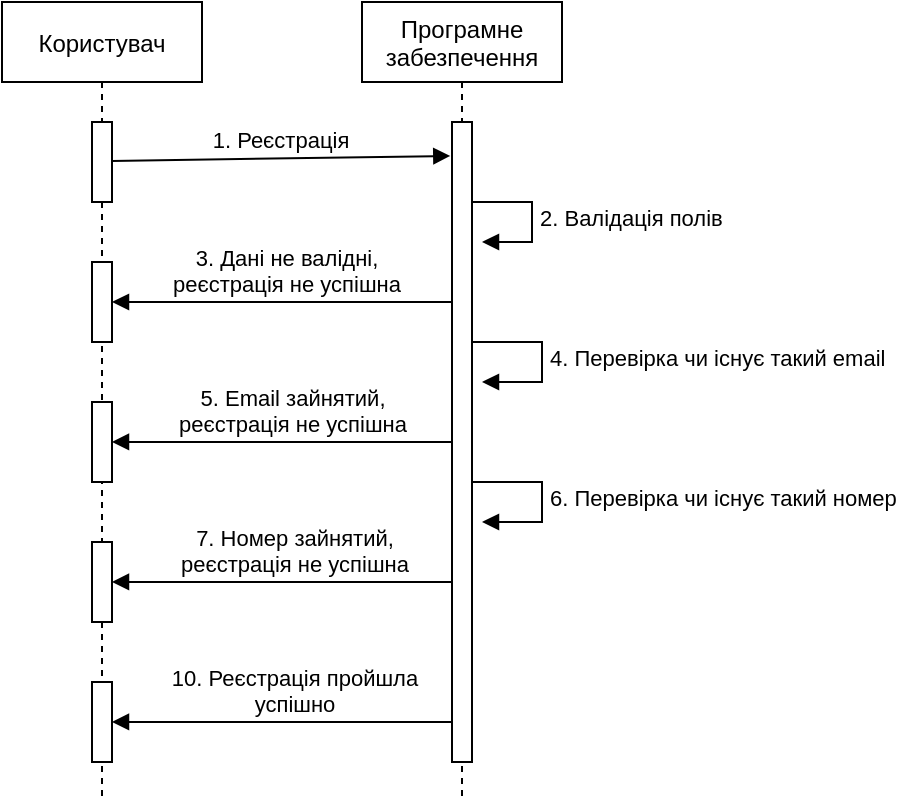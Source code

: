 <mxfile version="18.0.1" type="device"><diagram id="kgpKYQtTHZ0yAKxKKP6v" name="Page-1"><mxGraphModel dx="716" dy="442" grid="0" gridSize="10" guides="1" tooltips="1" connect="1" arrows="1" fold="1" page="1" pageScale="1" pageWidth="850" pageHeight="1100" math="0" shadow="0"><root><mxCell id="0"/><mxCell id="1" parent="0"/><mxCell id="3nuBFxr9cyL0pnOWT2aG-1" value="Користувач" style="shape=umlLifeline;perimeter=lifelinePerimeter;container=1;collapsible=0;recursiveResize=0;rounded=0;shadow=0;strokeWidth=1;" parent="1" vertex="1"><mxGeometry x="120" y="80" width="100" height="400" as="geometry"/></mxCell><mxCell id="5ivunRNdm8h59fcKt5ia-1" value="" style="html=1;points=[];perimeter=orthogonalPerimeter;" parent="3nuBFxr9cyL0pnOWT2aG-1" vertex="1"><mxGeometry x="45" y="60" width="10" height="40" as="geometry"/></mxCell><mxCell id="5ivunRNdm8h59fcKt5ia-3" value="1. Реєстрація" style="html=1;verticalAlign=bottom;endArrow=block;rounded=0;entryX=-0.085;entryY=0.053;entryDx=0;entryDy=0;entryPerimeter=0;" parent="3nuBFxr9cyL0pnOWT2aG-1" target="3nuBFxr9cyL0pnOWT2aG-6" edge="1"><mxGeometry width="80" relative="1" as="geometry"><mxPoint x="55" y="79.5" as="sourcePoint"/><mxPoint x="135" y="79.5" as="targetPoint"/></mxGeometry></mxCell><mxCell id="5ivunRNdm8h59fcKt5ia-7" value="" style="html=1;points=[];perimeter=orthogonalPerimeter;" parent="3nuBFxr9cyL0pnOWT2aG-1" vertex="1"><mxGeometry x="45" y="130" width="10" height="40" as="geometry"/></mxCell><mxCell id="5ivunRNdm8h59fcKt5ia-9" value="3. Дані не валідні,&lt;br&gt;реєстрація не успішна" style="html=1;verticalAlign=bottom;endArrow=block;rounded=0;" parent="3nuBFxr9cyL0pnOWT2aG-1" source="3nuBFxr9cyL0pnOWT2aG-5" edge="1"><mxGeometry width="80" relative="1" as="geometry"><mxPoint x="145" y="149.5" as="sourcePoint"/><mxPoint x="55" y="150" as="targetPoint"/></mxGeometry></mxCell><mxCell id="5ivunRNdm8h59fcKt5ia-11" value="" style="html=1;points=[];perimeter=orthogonalPerimeter;" parent="3nuBFxr9cyL0pnOWT2aG-1" vertex="1"><mxGeometry x="45" y="200" width="10" height="40" as="geometry"/></mxCell><mxCell id="5ivunRNdm8h59fcKt5ia-12" value="5. Email зайнятий, &lt;br&gt;реєстрація не успішна" style="html=1;verticalAlign=bottom;endArrow=block;rounded=0;" parent="3nuBFxr9cyL0pnOWT2aG-1" source="3nuBFxr9cyL0pnOWT2aG-5" edge="1"><mxGeometry x="-0.033" width="80" relative="1" as="geometry"><mxPoint x="210" y="220" as="sourcePoint"/><mxPoint x="55" y="219.96" as="targetPoint"/><mxPoint as="offset"/></mxGeometry></mxCell><mxCell id="5ivunRNdm8h59fcKt5ia-14" value="" style="html=1;points=[];perimeter=orthogonalPerimeter;" parent="3nuBFxr9cyL0pnOWT2aG-1" vertex="1"><mxGeometry x="45" y="270" width="10" height="40" as="geometry"/></mxCell><mxCell id="5ivunRNdm8h59fcKt5ia-15" value="7. Номер зайнятий, &lt;br&gt;реєстрація&amp;nbsp;не успішна" style="html=1;verticalAlign=bottom;endArrow=block;rounded=0;exitX=0.5;exitY=0.727;exitDx=0;exitDy=0;exitPerimeter=0;" parent="3nuBFxr9cyL0pnOWT2aG-1" edge="1"><mxGeometry x="-0.033" width="80" relative="1" as="geometry"><mxPoint x="230" y="289.94" as="sourcePoint"/><mxPoint x="55" y="289.96" as="targetPoint"/><mxPoint as="offset"/></mxGeometry></mxCell><mxCell id="5ivunRNdm8h59fcKt5ia-16" value="6. Перевірка чи існує такий номер" style="edgeStyle=orthogonalEdgeStyle;html=1;align=left;spacingLeft=2;endArrow=block;rounded=0;entryX=1;entryY=0;" parent="3nuBFxr9cyL0pnOWT2aG-1" edge="1"><mxGeometry relative="1" as="geometry"><mxPoint x="235" y="240" as="sourcePoint"/><Array as="points"><mxPoint x="270" y="240"/><mxPoint x="270" y="260"/></Array><mxPoint x="240" y="260" as="targetPoint"/></mxGeometry></mxCell><mxCell id="5ivunRNdm8h59fcKt5ia-24" value="" style="html=1;points=[];perimeter=orthogonalPerimeter;" parent="3nuBFxr9cyL0pnOWT2aG-1" vertex="1"><mxGeometry x="45" y="340" width="10" height="40" as="geometry"/></mxCell><mxCell id="5ivunRNdm8h59fcKt5ia-25" value="10. Реєстрація&amp;nbsp;пройшла &lt;br&gt;успішно" style="html=1;verticalAlign=bottom;endArrow=block;rounded=0;exitX=0.5;exitY=0.727;exitDx=0;exitDy=0;exitPerimeter=0;" parent="3nuBFxr9cyL0pnOWT2aG-1" edge="1"><mxGeometry x="-0.033" width="80" relative="1" as="geometry"><mxPoint x="230" y="359.94" as="sourcePoint"/><mxPoint x="55" y="359.96" as="targetPoint"/><mxPoint as="offset"/></mxGeometry></mxCell><mxCell id="3nuBFxr9cyL0pnOWT2aG-5" value="Програмне &#10;забезпечення" style="shape=umlLifeline;perimeter=lifelinePerimeter;container=1;collapsible=0;recursiveResize=0;rounded=0;shadow=0;strokeWidth=1;" parent="1" vertex="1"><mxGeometry x="300" y="80" width="100" height="400" as="geometry"/></mxCell><mxCell id="3nuBFxr9cyL0pnOWT2aG-6" value="" style="points=[];perimeter=orthogonalPerimeter;rounded=0;shadow=0;strokeWidth=1;" parent="3nuBFxr9cyL0pnOWT2aG-5" vertex="1"><mxGeometry x="45" y="60" width="10" height="320" as="geometry"/></mxCell><mxCell id="5ivunRNdm8h59fcKt5ia-5" value="2. Валідація полів" style="edgeStyle=orthogonalEdgeStyle;html=1;align=left;spacingLeft=2;endArrow=block;rounded=0;entryX=1;entryY=0;" parent="3nuBFxr9cyL0pnOWT2aG-5" edge="1"><mxGeometry relative="1" as="geometry"><mxPoint x="55" y="100" as="sourcePoint"/><Array as="points"><mxPoint x="85" y="100"/></Array><mxPoint x="60" y="120" as="targetPoint"/></mxGeometry></mxCell><mxCell id="5ivunRNdm8h59fcKt5ia-10" value="4. Перевірка чи існує такий email" style="edgeStyle=orthogonalEdgeStyle;html=1;align=left;spacingLeft=2;endArrow=block;rounded=0;entryX=1;entryY=0;" parent="3nuBFxr9cyL0pnOWT2aG-5" edge="1"><mxGeometry relative="1" as="geometry"><mxPoint x="55" y="170" as="sourcePoint"/><Array as="points"><mxPoint x="90" y="170"/><mxPoint x="90" y="190"/></Array><mxPoint x="60" y="190" as="targetPoint"/></mxGeometry></mxCell></root></mxGraphModel></diagram></mxfile>